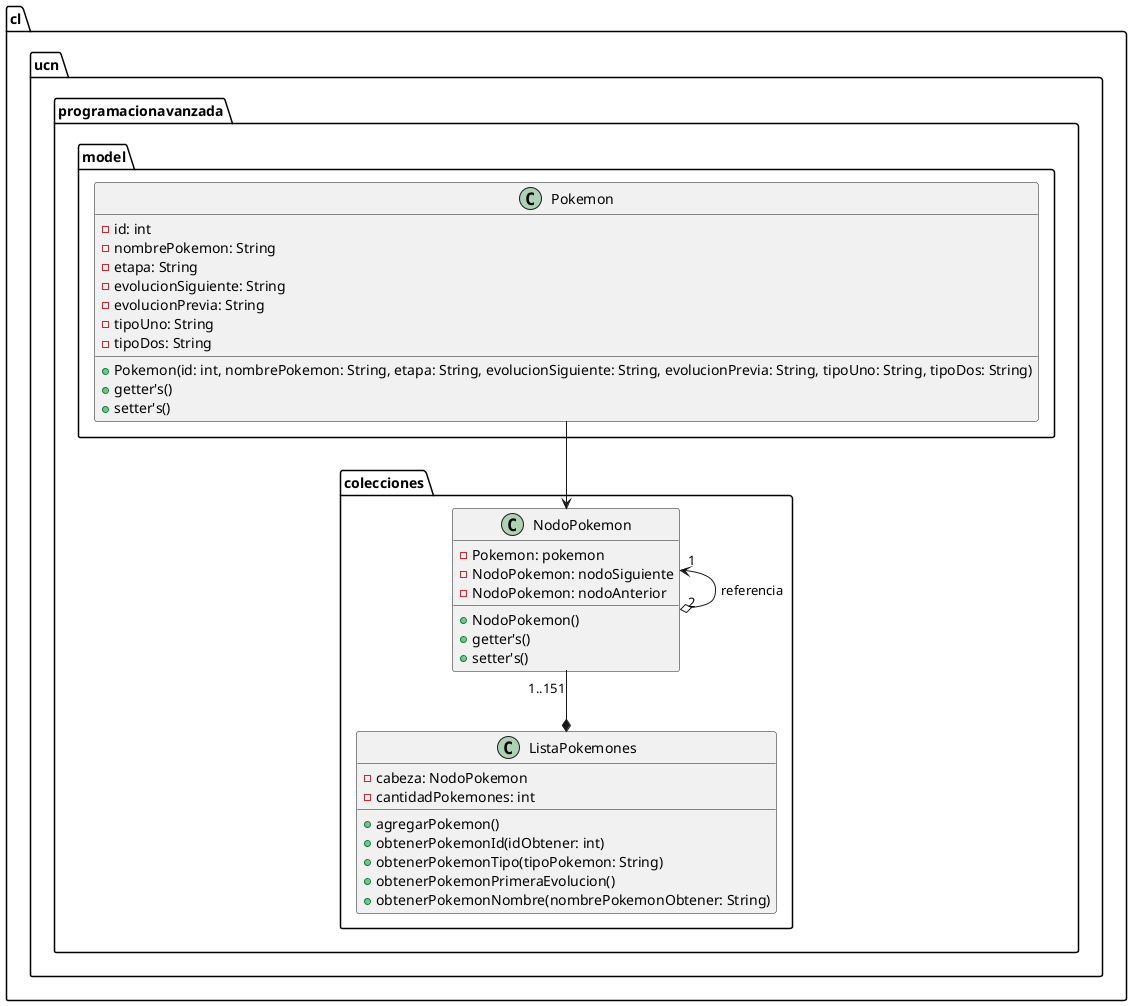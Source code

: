 @startuml
package cl.ucn.programacionavanzada {
    package model {
        class Pokemon {
                - id: int
                - nombrePokemon: String
                - etapa: String
                - evolucionSiguiente: String
                - evolucionPrevia: String
                - tipoUno: String
                - tipoDos: String
                + Pokemon(id: int, nombrePokemon: String, etapa: String, evolucionSiguiente: String, evolucionPrevia: String, tipoUno: String, tipoDos: String)
                + getter's()
                + setter's()
        }
    }

    package colecciones {
    class NodoPokemon {
            - Pokemon: pokemon
            - NodoPokemon: nodoSiguiente
            - NodoPokemon: nodoAnterior
            + NodoPokemon()
            + getter's()
            + setter's()
        }
        NodoPokemon"1" <--o "2"NodoPokemon: referencia

        class ListaPokemones {
            - cabeza: NodoPokemon
            - cantidadPokemones: int
            + agregarPokemon()
            + obtenerPokemonId(idObtener: int)
            + obtenerPokemonTipo(tipoPokemon: String)
            + obtenerPokemonPrimeraEvolucion()
            + obtenerPokemonNombre(nombrePokemonObtener: String)
        }
        NodoPokemon"1..151" --*  ListaPokemones

    }
    Pokemon --> NodoPokemon
}
@enduml